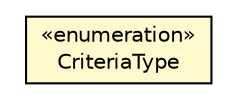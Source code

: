 #!/usr/local/bin/dot
#
# Class diagram 
# Generated by UMLGraph version R5_6-24-gf6e263 (http://www.umlgraph.org/)
#

digraph G {
	edge [fontname="Helvetica",fontsize=10,labelfontname="Helvetica",labelfontsize=10];
	node [fontname="Helvetica",fontsize=10,shape=plaintext];
	nodesep=0.25;
	ranksep=0.5;
	// net.trajano.doxdb.jsonpath.Criteria.CriteriaType
	c1046 [label=<<table title="net.trajano.doxdb.jsonpath.Criteria.CriteriaType" border="0" cellborder="1" cellspacing="0" cellpadding="2" port="p" bgcolor="lemonChiffon" href="./Criteria.CriteriaType.html">
		<tr><td><table border="0" cellspacing="0" cellpadding="1">
<tr><td align="center" balign="center"> &#171;enumeration&#187; </td></tr>
<tr><td align="center" balign="center"> CriteriaType </td></tr>
		</table></td></tr>
		</table>>, URL="./Criteria.CriteriaType.html", fontname="Helvetica", fontcolor="black", fontsize=10.0];
}

